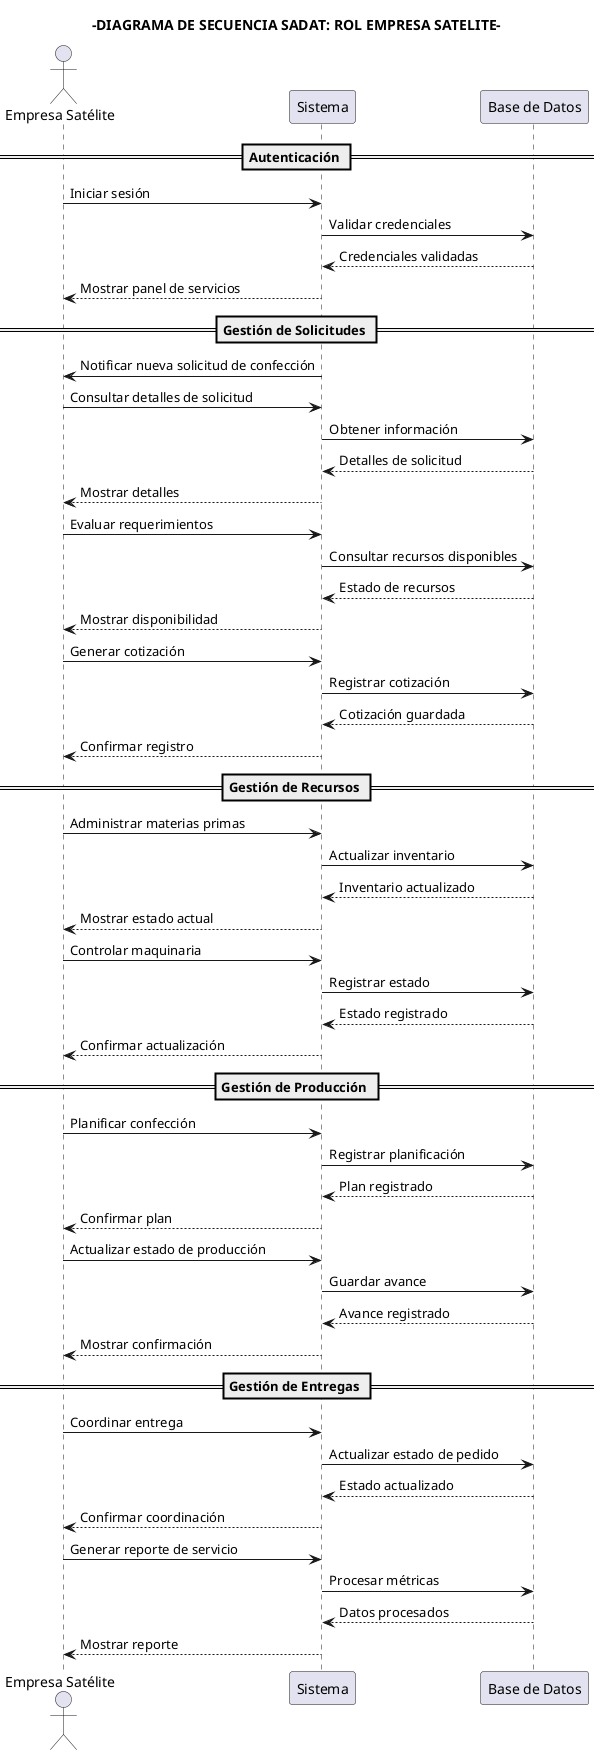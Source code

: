 @startuml
title -DIAGRAMA DE SECUENCIA SADAT: ROL EMPRESA SATELITE-

actor "Empresa Satélite" as ES
participant "Sistema" as Sistema
participant "Base de Datos" as BD

== Autenticación ==
ES -> Sistema: Iniciar sesión
Sistema -> BD: Validar credenciales
BD --> Sistema: Credenciales validadas
Sistema --> ES: Mostrar panel de servicios

== Gestión de Solicitudes ==
Sistema -> ES: Notificar nueva solicitud de confección
ES -> Sistema: Consultar detalles de solicitud
Sistema -> BD: Obtener información
BD --> Sistema: Detalles de solicitud
Sistema --> ES: Mostrar detalles

ES -> Sistema: Evaluar requerimientos
Sistema -> BD: Consultar recursos disponibles
BD --> Sistema: Estado de recursos
Sistema --> ES: Mostrar disponibilidad

ES -> Sistema: Generar cotización
Sistema -> BD: Registrar cotización
BD --> Sistema: Cotización guardada
Sistema --> ES: Confirmar registro

== Gestión de Recursos ==
ES -> Sistema: Administrar materias primas
Sistema -> BD: Actualizar inventario
BD --> Sistema: Inventario actualizado
Sistema --> ES: Mostrar estado actual

ES -> Sistema: Controlar maquinaria
Sistema -> BD: Registrar estado
BD --> Sistema: Estado registrado
Sistema --> ES: Confirmar actualización

== Gestión de Producción ==
ES -> Sistema: Planificar confección
Sistema -> BD: Registrar planificación
BD --> Sistema: Plan registrado
Sistema --> ES: Confirmar plan

ES -> Sistema: Actualizar estado de producción
Sistema -> BD: Guardar avance
BD --> Sistema: Avance registrado
Sistema --> ES: Mostrar confirmación

== Gestión de Entregas ==
ES -> Sistema: Coordinar entrega
Sistema -> BD: Actualizar estado de pedido
BD --> Sistema: Estado actualizado
Sistema --> ES: Confirmar coordinación

ES -> Sistema: Generar reporte de servicio
Sistema -> BD: Procesar métricas
BD --> Sistema: Datos procesados
Sistema --> ES: Mostrar reporte

@enduml